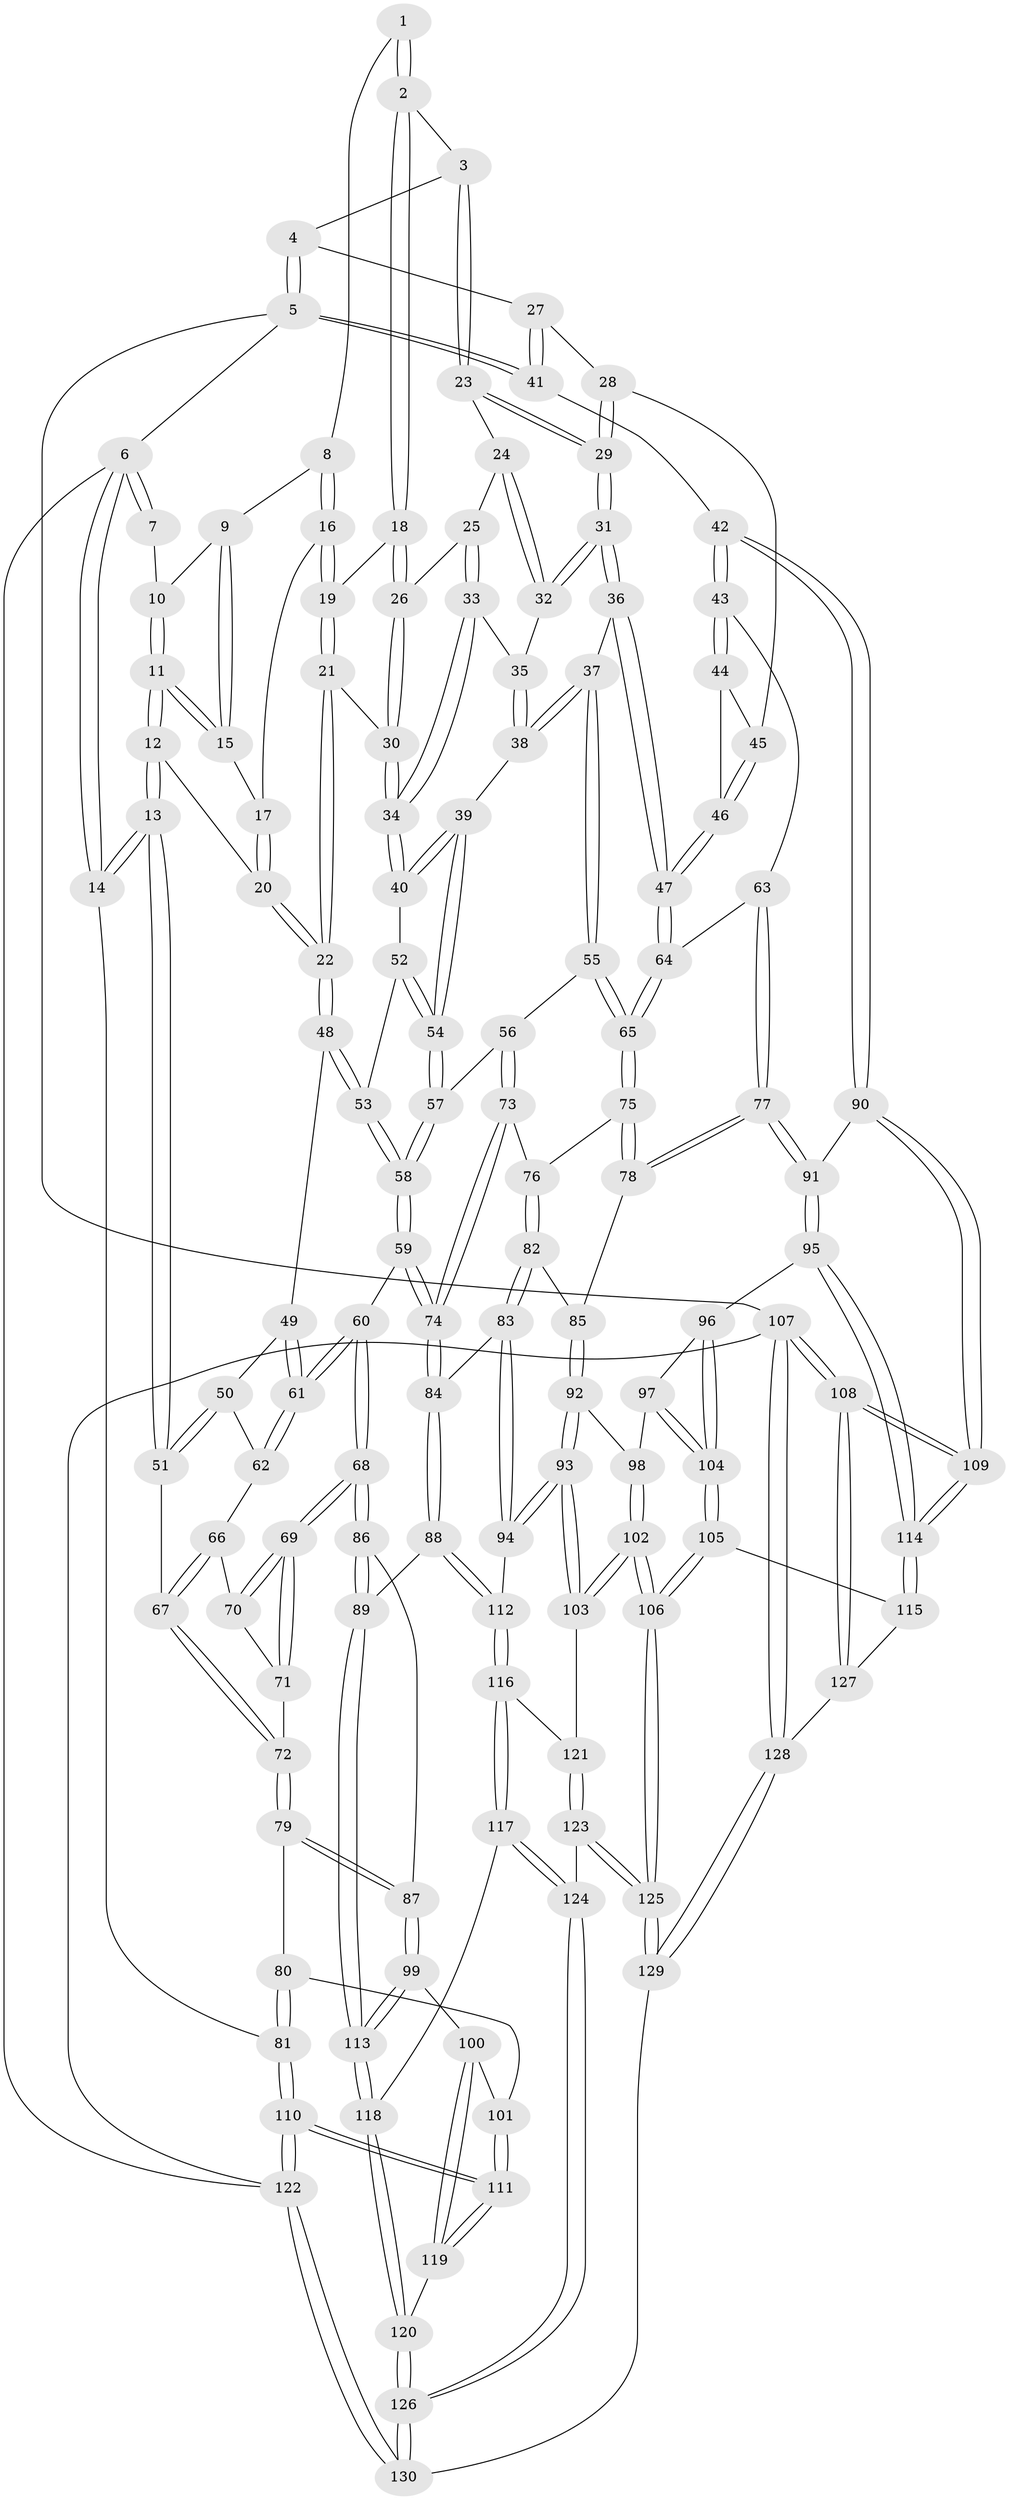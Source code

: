 // coarse degree distribution, {4: 0.6153846153846154, 5: 0.06153846153846154, 2: 0.046153846153846156, 3: 0.27692307692307694}
// Generated by graph-tools (version 1.1) at 2025/38/03/04/25 23:38:36]
// undirected, 130 vertices, 322 edges
graph export_dot {
  node [color=gray90,style=filled];
  1 [pos="+0.26581929013502686+0"];
  2 [pos="+0.5883453166156452+0"];
  3 [pos="+0.7126330044400241+0"];
  4 [pos="+0.9757885508935772+0"];
  5 [pos="+1+0"];
  6 [pos="+0+0"];
  7 [pos="+0.04951748395343035+0"];
  8 [pos="+0.25289430147555503+0.02034036870958024"];
  9 [pos="+0.13834767097251285+0.03171425482628459"];
  10 [pos="+0.0827614205356481+0"];
  11 [pos="+0.039170616919915975+0.13938042166409836"];
  12 [pos="+0+0.19409673949625417"];
  13 [pos="+0+0.3304978775847208"];
  14 [pos="+0+0.3306352361042441"];
  15 [pos="+0.140958986144987+0.08093997449396687"];
  16 [pos="+0.25926955321465994+0.06449767295965868"];
  17 [pos="+0.19337519530611344+0.0987438279171198"];
  18 [pos="+0.48296545399860474+0.031811548244520996"];
  19 [pos="+0.29938449642801346+0.09593440711531043"];
  20 [pos="+0.18914015784639943+0.1673238490565954"];
  21 [pos="+0.3040216825813654+0.23808743003797894"];
  22 [pos="+0.2754194425199545+0.2638371552191214"];
  23 [pos="+0.7239254334657585+0.05649487604946262"];
  24 [pos="+0.5743741664753198+0.1933447360122015"];
  25 [pos="+0.5038956648985574+0.19014736735625276"];
  26 [pos="+0.4750652635246447+0.10643863701774979"];
  27 [pos="+0.9120482083450361+0.23608360255534216"];
  28 [pos="+0.8844381160834668+0.247248778984014"];
  29 [pos="+0.7553372608095252+0.21534759489455715"];
  30 [pos="+0.3282114225656375+0.23491334732720254"];
  31 [pos="+0.7427750724001474+0.23563212724967114"];
  32 [pos="+0.6221266842261474+0.25663315770981776"];
  33 [pos="+0.4954265742945733+0.24975815734890358"];
  34 [pos="+0.4706560811326228+0.28355302698324164"];
  35 [pos="+0.6005544124886226+0.27113606560874304"];
  36 [pos="+0.7249955935242282+0.39755590644090716"];
  37 [pos="+0.666569612837016+0.4160879748455082"];
  38 [pos="+0.5786607865625678+0.36577878495319777"];
  39 [pos="+0.5620362867726963+0.366588257887282"];
  40 [pos="+0.4746210237557437+0.31619497400953656"];
  41 [pos="+1+0.24087747887077696"];
  42 [pos="+1+0.5157381229281042"];
  43 [pos="+1+0.5103347237541553"];
  44 [pos="+0.9196438903508127+0.3420745470540853"];
  45 [pos="+0.8854327610383934+0.2541981993235654"];
  46 [pos="+0.8322476688631956+0.4278200312033453"];
  47 [pos="+0.8099842320542924+0.4648240562591219"];
  48 [pos="+0.2650422762602108+0.28571589761370053"];
  49 [pos="+0.2237628791117268+0.3137753955904521"];
  50 [pos="+0.06135505263270725+0.3405560873394127"];
  51 [pos="+0+0.344827015626669"];
  52 [pos="+0.44574004023252556+0.357401659724023"];
  53 [pos="+0.37668903077842353+0.3973567623221685"];
  54 [pos="+0.5042681456637419+0.45510366168625255"];
  55 [pos="+0.6104079611345123+0.503510855202905"];
  56 [pos="+0.5384610950709132+0.5305411175124262"];
  57 [pos="+0.4977327155354757+0.5162591569265307"];
  58 [pos="+0.3674925458116869+0.5452216888202999"];
  59 [pos="+0.34839614512745853+0.5635239935515489"];
  60 [pos="+0.3462465745808661+0.5642329684374315"];
  61 [pos="+0.26257571293494825+0.4965571528559712"];
  62 [pos="+0.22565871514881589+0.4940742589793945"];
  63 [pos="+0.8461626027476633+0.5002464102682633"];
  64 [pos="+0.8187206957384288+0.4786141616394783"];
  65 [pos="+0.6829144163864702+0.5822779652535388"];
  66 [pos="+0.14291285521500063+0.5187535074532019"];
  67 [pos="+0+0.42847656558808167"];
  68 [pos="+0.3087576759267644+0.6116051530548816"];
  69 [pos="+0.3063882797667266+0.611232007377011"];
  70 [pos="+0.14486124540843956+0.526923672869456"];
  71 [pos="+0.15860278540695433+0.5888242866085194"];
  72 [pos="+0.09764264112646034+0.6416933067034607"];
  73 [pos="+0.5599967467890706+0.612083711712005"];
  74 [pos="+0.4578351196150234+0.6785443591837533"];
  75 [pos="+0.6827144604321079+0.6077915004823664"];
  76 [pos="+0.5897845645852204+0.6467364390058511"];
  77 [pos="+0.8085971516203013+0.6746786631752996"];
  78 [pos="+0.7383807323415407+0.6744514411127281"];
  79 [pos="+0.09561574471517575+0.678894234264701"];
  80 [pos="+0.07606824768708603+0.6932352805595431"];
  81 [pos="+0+0.6438667091057334"];
  82 [pos="+0.5897019117727802+0.6804964845502279"];
  83 [pos="+0.5560599948765078+0.7428536730346674"];
  84 [pos="+0.4582682917809497+0.679729203093122"];
  85 [pos="+0.7002555392527291+0.7127573443961933"];
  86 [pos="+0.3083426810711779+0.6127613031096824"];
  87 [pos="+0.22296319653348678+0.7286287374801149"];
  88 [pos="+0.41061959218390026+0.7902125209276075"];
  89 [pos="+0.38612378298122624+0.782171983929417"];
  90 [pos="+1+0.536343867767094"];
  91 [pos="+0.8582539392953129+0.7300825193187137"];
  92 [pos="+0.6974742788586943+0.7215826461622327"];
  93 [pos="+0.6009595554105621+0.8081937439764758"];
  94 [pos="+0.5564653741985053+0.7457939538125197"];
  95 [pos="+0.8589442339272264+0.737546733602652"];
  96 [pos="+0.8039680093677128+0.7912862041239599"];
  97 [pos="+0.7161409279930276+0.7660768858844261"];
  98 [pos="+0.713509357333967+0.7637372477828878"];
  99 [pos="+0.22592931727000423+0.760538099624551"];
  100 [pos="+0.1460018290439838+0.8264078931875278"];
  101 [pos="+0.0638513541474435+0.7534589261422302"];
  102 [pos="+0.6490465455056729+0.8910386895988883"];
  103 [pos="+0.6062270506140376+0.8378874730936371"];
  104 [pos="+0.7549813227515241+0.8652165257514662"];
  105 [pos="+0.7433021828358298+0.8913569582769238"];
  106 [pos="+0.6649350143158751+0.9171869056030958"];
  107 [pos="+1+1"];
  108 [pos="+1+1"];
  109 [pos="+1+1"];
  110 [pos="+0+1"];
  111 [pos="+0+0.9927127464545389"];
  112 [pos="+0.4306971928424652+0.8152725706663534"];
  113 [pos="+0.2743622383671114+0.8142124540368594"];
  114 [pos="+0.9898343317819919+0.9036264313000343"];
  115 [pos="+0.7852921465685339+0.9092181123587811"];
  116 [pos="+0.4385989322680385+0.8568501896202939"];
  117 [pos="+0.40245666939801117+0.8931545339330805"];
  118 [pos="+0.2830049894885734+0.8960361501687115"];
  119 [pos="+0.11478766130869085+0.9032689666224252"];
  120 [pos="+0.24857620688218424+0.9591078267657023"];
  121 [pos="+0.4724111649189501+0.8727042213800018"];
  122 [pos="+0+1"];
  123 [pos="+0.5346835164725321+1"];
  124 [pos="+0.4051571664901892+0.9493636417046931"];
  125 [pos="+0.6026039805426887+1"];
  126 [pos="+0.2851465161694146+1"];
  127 [pos="+0.7992435640126373+0.9529023058052996"];
  128 [pos="+0.7722191924072019+1"];
  129 [pos="+0.605796474222555+1"];
  130 [pos="+0.2862845787388703+1"];
  1 -- 2;
  1 -- 2;
  1 -- 8;
  2 -- 3;
  2 -- 18;
  2 -- 18;
  3 -- 4;
  3 -- 23;
  3 -- 23;
  4 -- 5;
  4 -- 5;
  4 -- 27;
  5 -- 6;
  5 -- 41;
  5 -- 41;
  5 -- 107;
  6 -- 7;
  6 -- 7;
  6 -- 14;
  6 -- 14;
  6 -- 122;
  7 -- 10;
  8 -- 9;
  8 -- 16;
  8 -- 16;
  9 -- 10;
  9 -- 15;
  9 -- 15;
  10 -- 11;
  10 -- 11;
  11 -- 12;
  11 -- 12;
  11 -- 15;
  11 -- 15;
  12 -- 13;
  12 -- 13;
  12 -- 20;
  13 -- 14;
  13 -- 14;
  13 -- 51;
  13 -- 51;
  14 -- 81;
  15 -- 17;
  16 -- 17;
  16 -- 19;
  16 -- 19;
  17 -- 20;
  17 -- 20;
  18 -- 19;
  18 -- 26;
  18 -- 26;
  19 -- 21;
  19 -- 21;
  20 -- 22;
  20 -- 22;
  21 -- 22;
  21 -- 22;
  21 -- 30;
  22 -- 48;
  22 -- 48;
  23 -- 24;
  23 -- 29;
  23 -- 29;
  24 -- 25;
  24 -- 32;
  24 -- 32;
  25 -- 26;
  25 -- 33;
  25 -- 33;
  26 -- 30;
  26 -- 30;
  27 -- 28;
  27 -- 41;
  27 -- 41;
  28 -- 29;
  28 -- 29;
  28 -- 45;
  29 -- 31;
  29 -- 31;
  30 -- 34;
  30 -- 34;
  31 -- 32;
  31 -- 32;
  31 -- 36;
  31 -- 36;
  32 -- 35;
  33 -- 34;
  33 -- 34;
  33 -- 35;
  34 -- 40;
  34 -- 40;
  35 -- 38;
  35 -- 38;
  36 -- 37;
  36 -- 47;
  36 -- 47;
  37 -- 38;
  37 -- 38;
  37 -- 55;
  37 -- 55;
  38 -- 39;
  39 -- 40;
  39 -- 40;
  39 -- 54;
  39 -- 54;
  40 -- 52;
  41 -- 42;
  42 -- 43;
  42 -- 43;
  42 -- 90;
  42 -- 90;
  43 -- 44;
  43 -- 44;
  43 -- 63;
  44 -- 45;
  44 -- 46;
  45 -- 46;
  45 -- 46;
  46 -- 47;
  46 -- 47;
  47 -- 64;
  47 -- 64;
  48 -- 49;
  48 -- 53;
  48 -- 53;
  49 -- 50;
  49 -- 61;
  49 -- 61;
  50 -- 51;
  50 -- 51;
  50 -- 62;
  51 -- 67;
  52 -- 53;
  52 -- 54;
  52 -- 54;
  53 -- 58;
  53 -- 58;
  54 -- 57;
  54 -- 57;
  55 -- 56;
  55 -- 65;
  55 -- 65;
  56 -- 57;
  56 -- 73;
  56 -- 73;
  57 -- 58;
  57 -- 58;
  58 -- 59;
  58 -- 59;
  59 -- 60;
  59 -- 74;
  59 -- 74;
  60 -- 61;
  60 -- 61;
  60 -- 68;
  60 -- 68;
  61 -- 62;
  61 -- 62;
  62 -- 66;
  63 -- 64;
  63 -- 77;
  63 -- 77;
  64 -- 65;
  64 -- 65;
  65 -- 75;
  65 -- 75;
  66 -- 67;
  66 -- 67;
  66 -- 70;
  67 -- 72;
  67 -- 72;
  68 -- 69;
  68 -- 69;
  68 -- 86;
  68 -- 86;
  69 -- 70;
  69 -- 70;
  69 -- 71;
  69 -- 71;
  70 -- 71;
  71 -- 72;
  72 -- 79;
  72 -- 79;
  73 -- 74;
  73 -- 74;
  73 -- 76;
  74 -- 84;
  74 -- 84;
  75 -- 76;
  75 -- 78;
  75 -- 78;
  76 -- 82;
  76 -- 82;
  77 -- 78;
  77 -- 78;
  77 -- 91;
  77 -- 91;
  78 -- 85;
  79 -- 80;
  79 -- 87;
  79 -- 87;
  80 -- 81;
  80 -- 81;
  80 -- 101;
  81 -- 110;
  81 -- 110;
  82 -- 83;
  82 -- 83;
  82 -- 85;
  83 -- 84;
  83 -- 94;
  83 -- 94;
  84 -- 88;
  84 -- 88;
  85 -- 92;
  85 -- 92;
  86 -- 87;
  86 -- 89;
  86 -- 89;
  87 -- 99;
  87 -- 99;
  88 -- 89;
  88 -- 112;
  88 -- 112;
  89 -- 113;
  89 -- 113;
  90 -- 91;
  90 -- 109;
  90 -- 109;
  91 -- 95;
  91 -- 95;
  92 -- 93;
  92 -- 93;
  92 -- 98;
  93 -- 94;
  93 -- 94;
  93 -- 103;
  93 -- 103;
  94 -- 112;
  95 -- 96;
  95 -- 114;
  95 -- 114;
  96 -- 97;
  96 -- 104;
  96 -- 104;
  97 -- 98;
  97 -- 104;
  97 -- 104;
  98 -- 102;
  98 -- 102;
  99 -- 100;
  99 -- 113;
  99 -- 113;
  100 -- 101;
  100 -- 119;
  100 -- 119;
  101 -- 111;
  101 -- 111;
  102 -- 103;
  102 -- 103;
  102 -- 106;
  102 -- 106;
  103 -- 121;
  104 -- 105;
  104 -- 105;
  105 -- 106;
  105 -- 106;
  105 -- 115;
  106 -- 125;
  106 -- 125;
  107 -- 108;
  107 -- 108;
  107 -- 128;
  107 -- 128;
  107 -- 122;
  108 -- 109;
  108 -- 109;
  108 -- 127;
  108 -- 127;
  109 -- 114;
  109 -- 114;
  110 -- 111;
  110 -- 111;
  110 -- 122;
  110 -- 122;
  111 -- 119;
  111 -- 119;
  112 -- 116;
  112 -- 116;
  113 -- 118;
  113 -- 118;
  114 -- 115;
  114 -- 115;
  115 -- 127;
  116 -- 117;
  116 -- 117;
  116 -- 121;
  117 -- 118;
  117 -- 124;
  117 -- 124;
  118 -- 120;
  118 -- 120;
  119 -- 120;
  120 -- 126;
  120 -- 126;
  121 -- 123;
  121 -- 123;
  122 -- 130;
  122 -- 130;
  123 -- 124;
  123 -- 125;
  123 -- 125;
  124 -- 126;
  124 -- 126;
  125 -- 129;
  125 -- 129;
  126 -- 130;
  126 -- 130;
  127 -- 128;
  128 -- 129;
  128 -- 129;
  129 -- 130;
}
